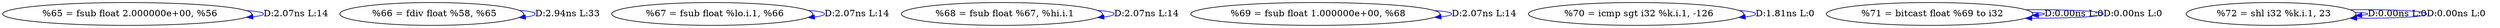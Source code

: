 digraph {
Node0x35bc120[label="  %65 = fsub float 2.000000e+00, %56"];
Node0x35bc120 -> Node0x35bc120[label="D:2.07ns L:14",color=blue];
Node0x35bc200[label="  %66 = fdiv float %58, %65"];
Node0x35bc200 -> Node0x35bc200[label="D:2.94ns L:33",color=blue];
Node0x35bc2e0[label="  %67 = fsub float %lo.i.1, %66"];
Node0x35bc2e0 -> Node0x35bc2e0[label="D:2.07ns L:14",color=blue];
Node0x35bc3c0[label="  %68 = fsub float %67, %hi.i.1"];
Node0x35bc3c0 -> Node0x35bc3c0[label="D:2.07ns L:14",color=blue];
Node0x35bc4a0[label="  %69 = fsub float 1.000000e+00, %68"];
Node0x35bc4a0 -> Node0x35bc4a0[label="D:2.07ns L:14",color=blue];
Node0x35bc580[label="  %70 = icmp sgt i32 %k.i.1, -126"];
Node0x35bc580 -> Node0x35bc580[label="D:1.81ns L:0",color=blue];
Node0x35bc660[label="  %71 = bitcast float %69 to i32"];
Node0x35bc660 -> Node0x35bc660[label="D:0.00ns L:0",color=blue];
Node0x35bc660 -> Node0x35bc660[label="D:0.00ns L:0",color=blue];
Node0x35bc740[label="  %72 = shl i32 %k.i.1, 23"];
Node0x35bc740 -> Node0x35bc740[label="D:0.00ns L:0",color=blue];
Node0x35bc740 -> Node0x35bc740[label="D:0.00ns L:0",color=blue];
}
